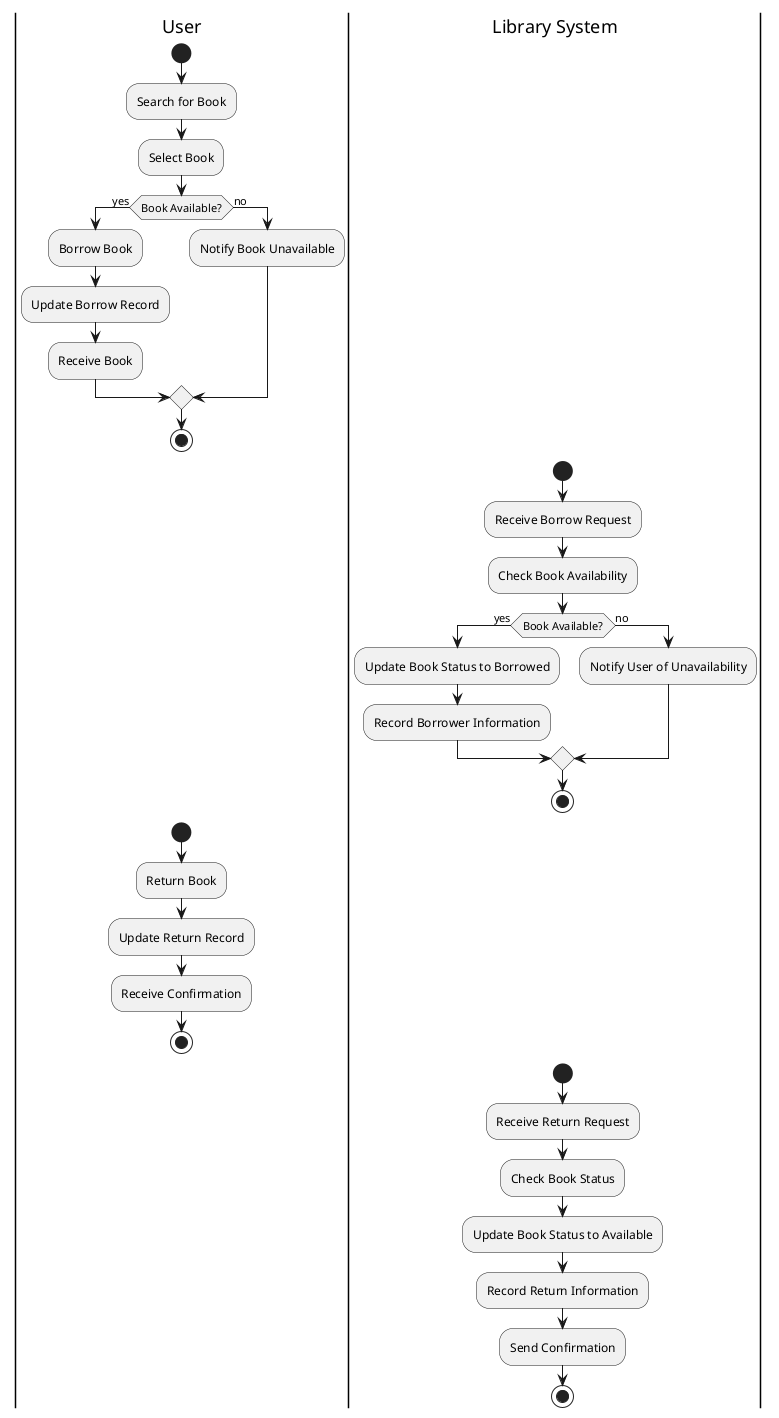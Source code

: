 @startuml
|User|
start
:Search for Book;
:Select Book;
if (Book Available?) then (yes)
  :Borrow Book;
  :Update Borrow Record;
  :Receive Book;
else (no)
  :Notify Book Unavailable;
endif
stop

|Library System|
start
:Receive Borrow Request;
:Check Book Availability;
if (Book Available?) then (yes)
  :Update Book Status to Borrowed;
  :Record Borrower Information;
else (no)
  :Notify User of Unavailability;
endif
stop

|User|
start
:Return Book;
:Update Return Record;
:Receive Confirmation;
stop

|Library System|
start
:Receive Return Request;
:Check Book Status;
:Update Book Status to Available;
:Record Return Information;
:Send Confirmation;
stop
@enduml
